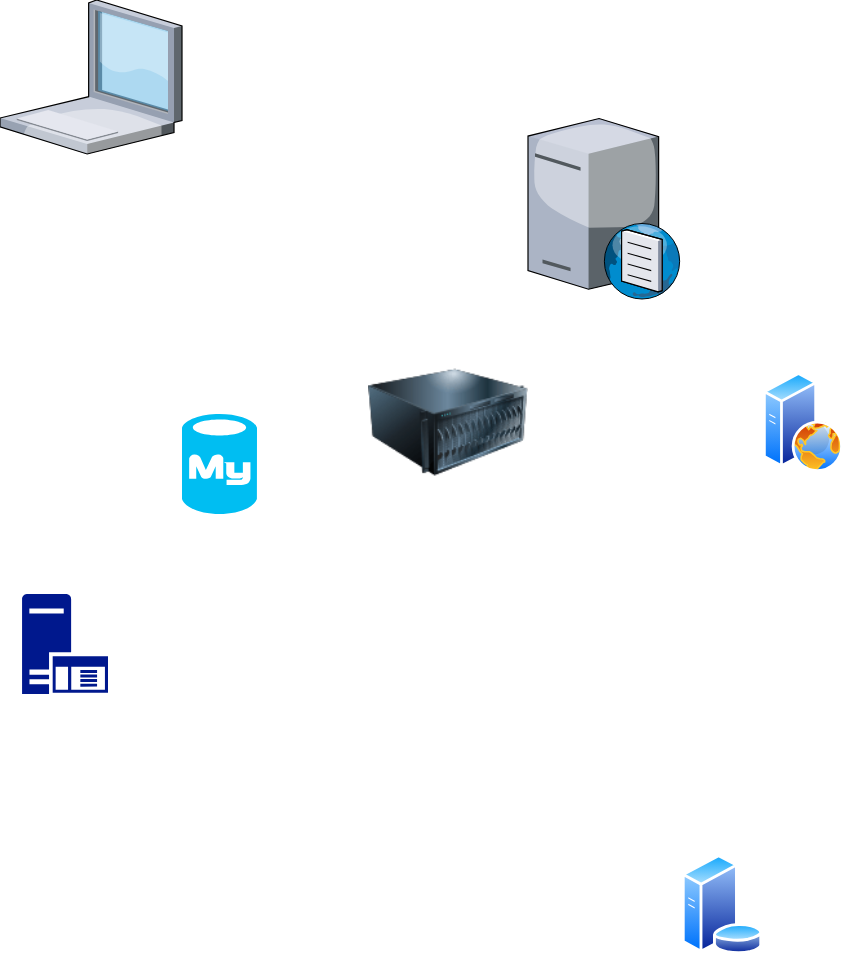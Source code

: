 <mxfile version="23.1.1" type="github">
  <diagram name="Page-1" id="UytFIJBBEG694bEX4Fh9">
    <mxGraphModel dx="1308" dy="629" grid="1" gridSize="10" guides="1" tooltips="1" connect="1" arrows="1" fold="1" page="1" pageScale="1" pageWidth="850" pageHeight="1100" math="0" shadow="0">
      <root>
        <mxCell id="0" />
        <mxCell id="1" parent="0" />
        <mxCell id="pSNilD8N5I2ruYLXZMeT-3" value="" style="image;html=1;image=img/lib/clip_art/computers/Server_128x128.png" parent="1" vertex="1">
          <mxGeometry x="243" y="324" width="80" height="80" as="geometry" />
        </mxCell>
        <mxCell id="pSNilD8N5I2ruYLXZMeT-4" value="" style="image;aspect=fixed;perimeter=ellipsePerimeter;html=1;align=center;shadow=0;dashed=0;spacingTop=3;image=img/lib/active_directory/database_server.svg;" parent="1" vertex="1">
          <mxGeometry x="399.5" y="580" width="41" height="50" as="geometry" />
        </mxCell>
        <mxCell id="pSNilD8N5I2ruYLXZMeT-5" value="" style="image;aspect=fixed;perimeter=ellipsePerimeter;html=1;align=center;shadow=0;dashed=0;spacingTop=3;image=img/lib/active_directory/web_server.svg;" parent="1" vertex="1">
          <mxGeometry x="440.5" y="339" width="40" height="50" as="geometry" />
        </mxCell>
        <mxCell id="pSNilD8N5I2ruYLXZMeT-6" value="" style="sketch=0;aspect=fixed;pointerEvents=1;shadow=0;dashed=0;html=1;strokeColor=none;labelPosition=center;verticalLabelPosition=bottom;verticalAlign=top;align=center;fillColor=#00188D;shape=mxgraph.mscae.enterprise.application_server" parent="1" vertex="1">
          <mxGeometry x="70" y="450" width="43" height="50" as="geometry" />
        </mxCell>
        <mxCell id="pSNilD8N5I2ruYLXZMeT-7" value="" style="verticalLabelPosition=bottom;html=1;verticalAlign=top;align=center;strokeColor=none;fillColor=#00BEF2;shape=mxgraph.azure.mysql_database;" parent="1" vertex="1">
          <mxGeometry x="150" y="360" width="37.5" height="50" as="geometry" />
        </mxCell>
        <mxCell id="pSNilD8N5I2ruYLXZMeT-8" value="" style="verticalLabelPosition=bottom;sketch=0;aspect=fixed;html=1;verticalAlign=top;strokeColor=none;align=center;outlineConnect=0;shape=mxgraph.citrix.dns_server;" parent="1" vertex="1">
          <mxGeometry x="323" y="210" width="76.5" height="92.5" as="geometry" />
        </mxCell>
        <mxCell id="8-D-bgn7aszmPkUvuUCa-1" value="" style="verticalLabelPosition=bottom;sketch=0;aspect=fixed;html=1;verticalAlign=top;strokeColor=none;align=center;outlineConnect=0;shape=mxgraph.citrix.laptop_1;fontSize=16;" vertex="1" parent="1">
          <mxGeometry x="59" y="153" width="91" height="77" as="geometry" />
        </mxCell>
      </root>
    </mxGraphModel>
  </diagram>
</mxfile>
